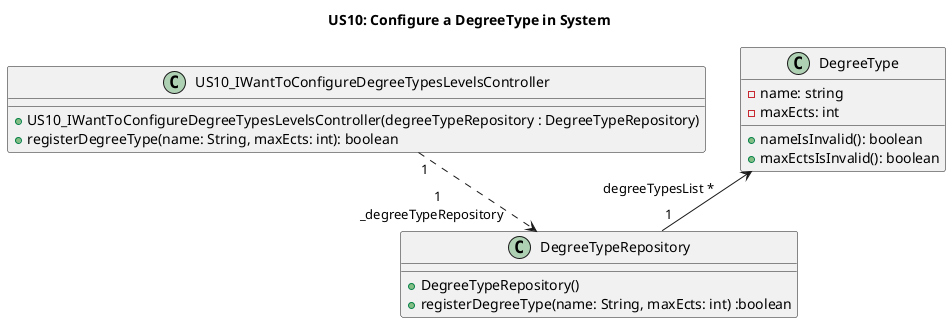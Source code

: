 @startuml
title US10: Configure a DegreeType in System
'left to right direction

class US10_IWantToConfigureDegreeTypesLevelsController {
    +US10_IWantToConfigureDegreeTypesLevelsController(degreeTypeRepository : DegreeTypeRepository)
    +registerDegreeType(name: String, maxEcts: int): boolean
}

class DegreeType {
    - name: string
    - maxEcts: int
    + nameIsInvalid(): boolean
    + maxEctsIsInvalid(): boolean
}


class DegreeTypeRepository {
    +DegreeTypeRepository()
    +registerDegreeType(name: String, maxEcts: int) :boolean
}


US10_IWantToConfigureDegreeTypesLevelsController "1" ..> "1\n_degreeTypeRepository    " DegreeTypeRepository
DegreeType "degreeTypesList *      " <-- "1" DegreeTypeRepository
@enduml
